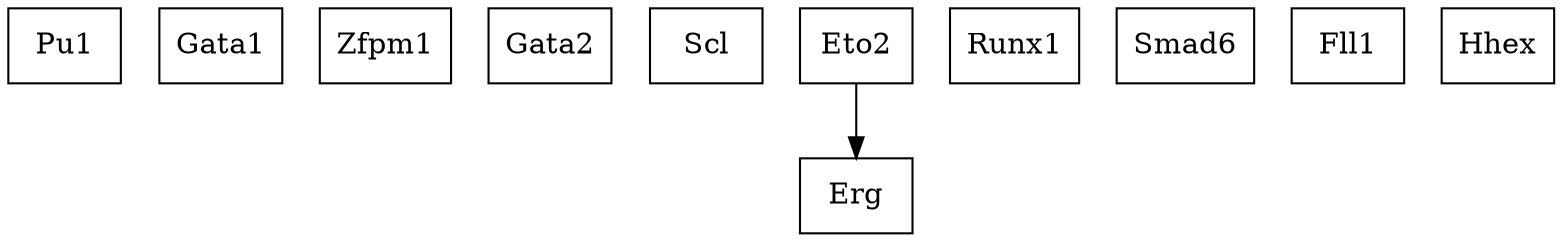 

digraph G {
	Pu1 [label="Pu1", shape="box"];
	Gata1 [label="Gata1", shape="box"];
	Zfpm1 [label="Zfpm1", shape="box"];
	Gata2 [label="Gata2", shape="box"];
	Scl [label="Scl", shape="box"];
	Eto2 [label="Eto2", shape="box"];
	Runx1 [label="Runx1", shape="box"];
	Smad6 [label="Smad6", shape="box"];
	Erg [label="Erg", shape="box"];
	Fll1 [label="Fll1", shape="box"];
	Hhex [label="Hhex", shape="box"];
	Eto2 -> Erg;
}